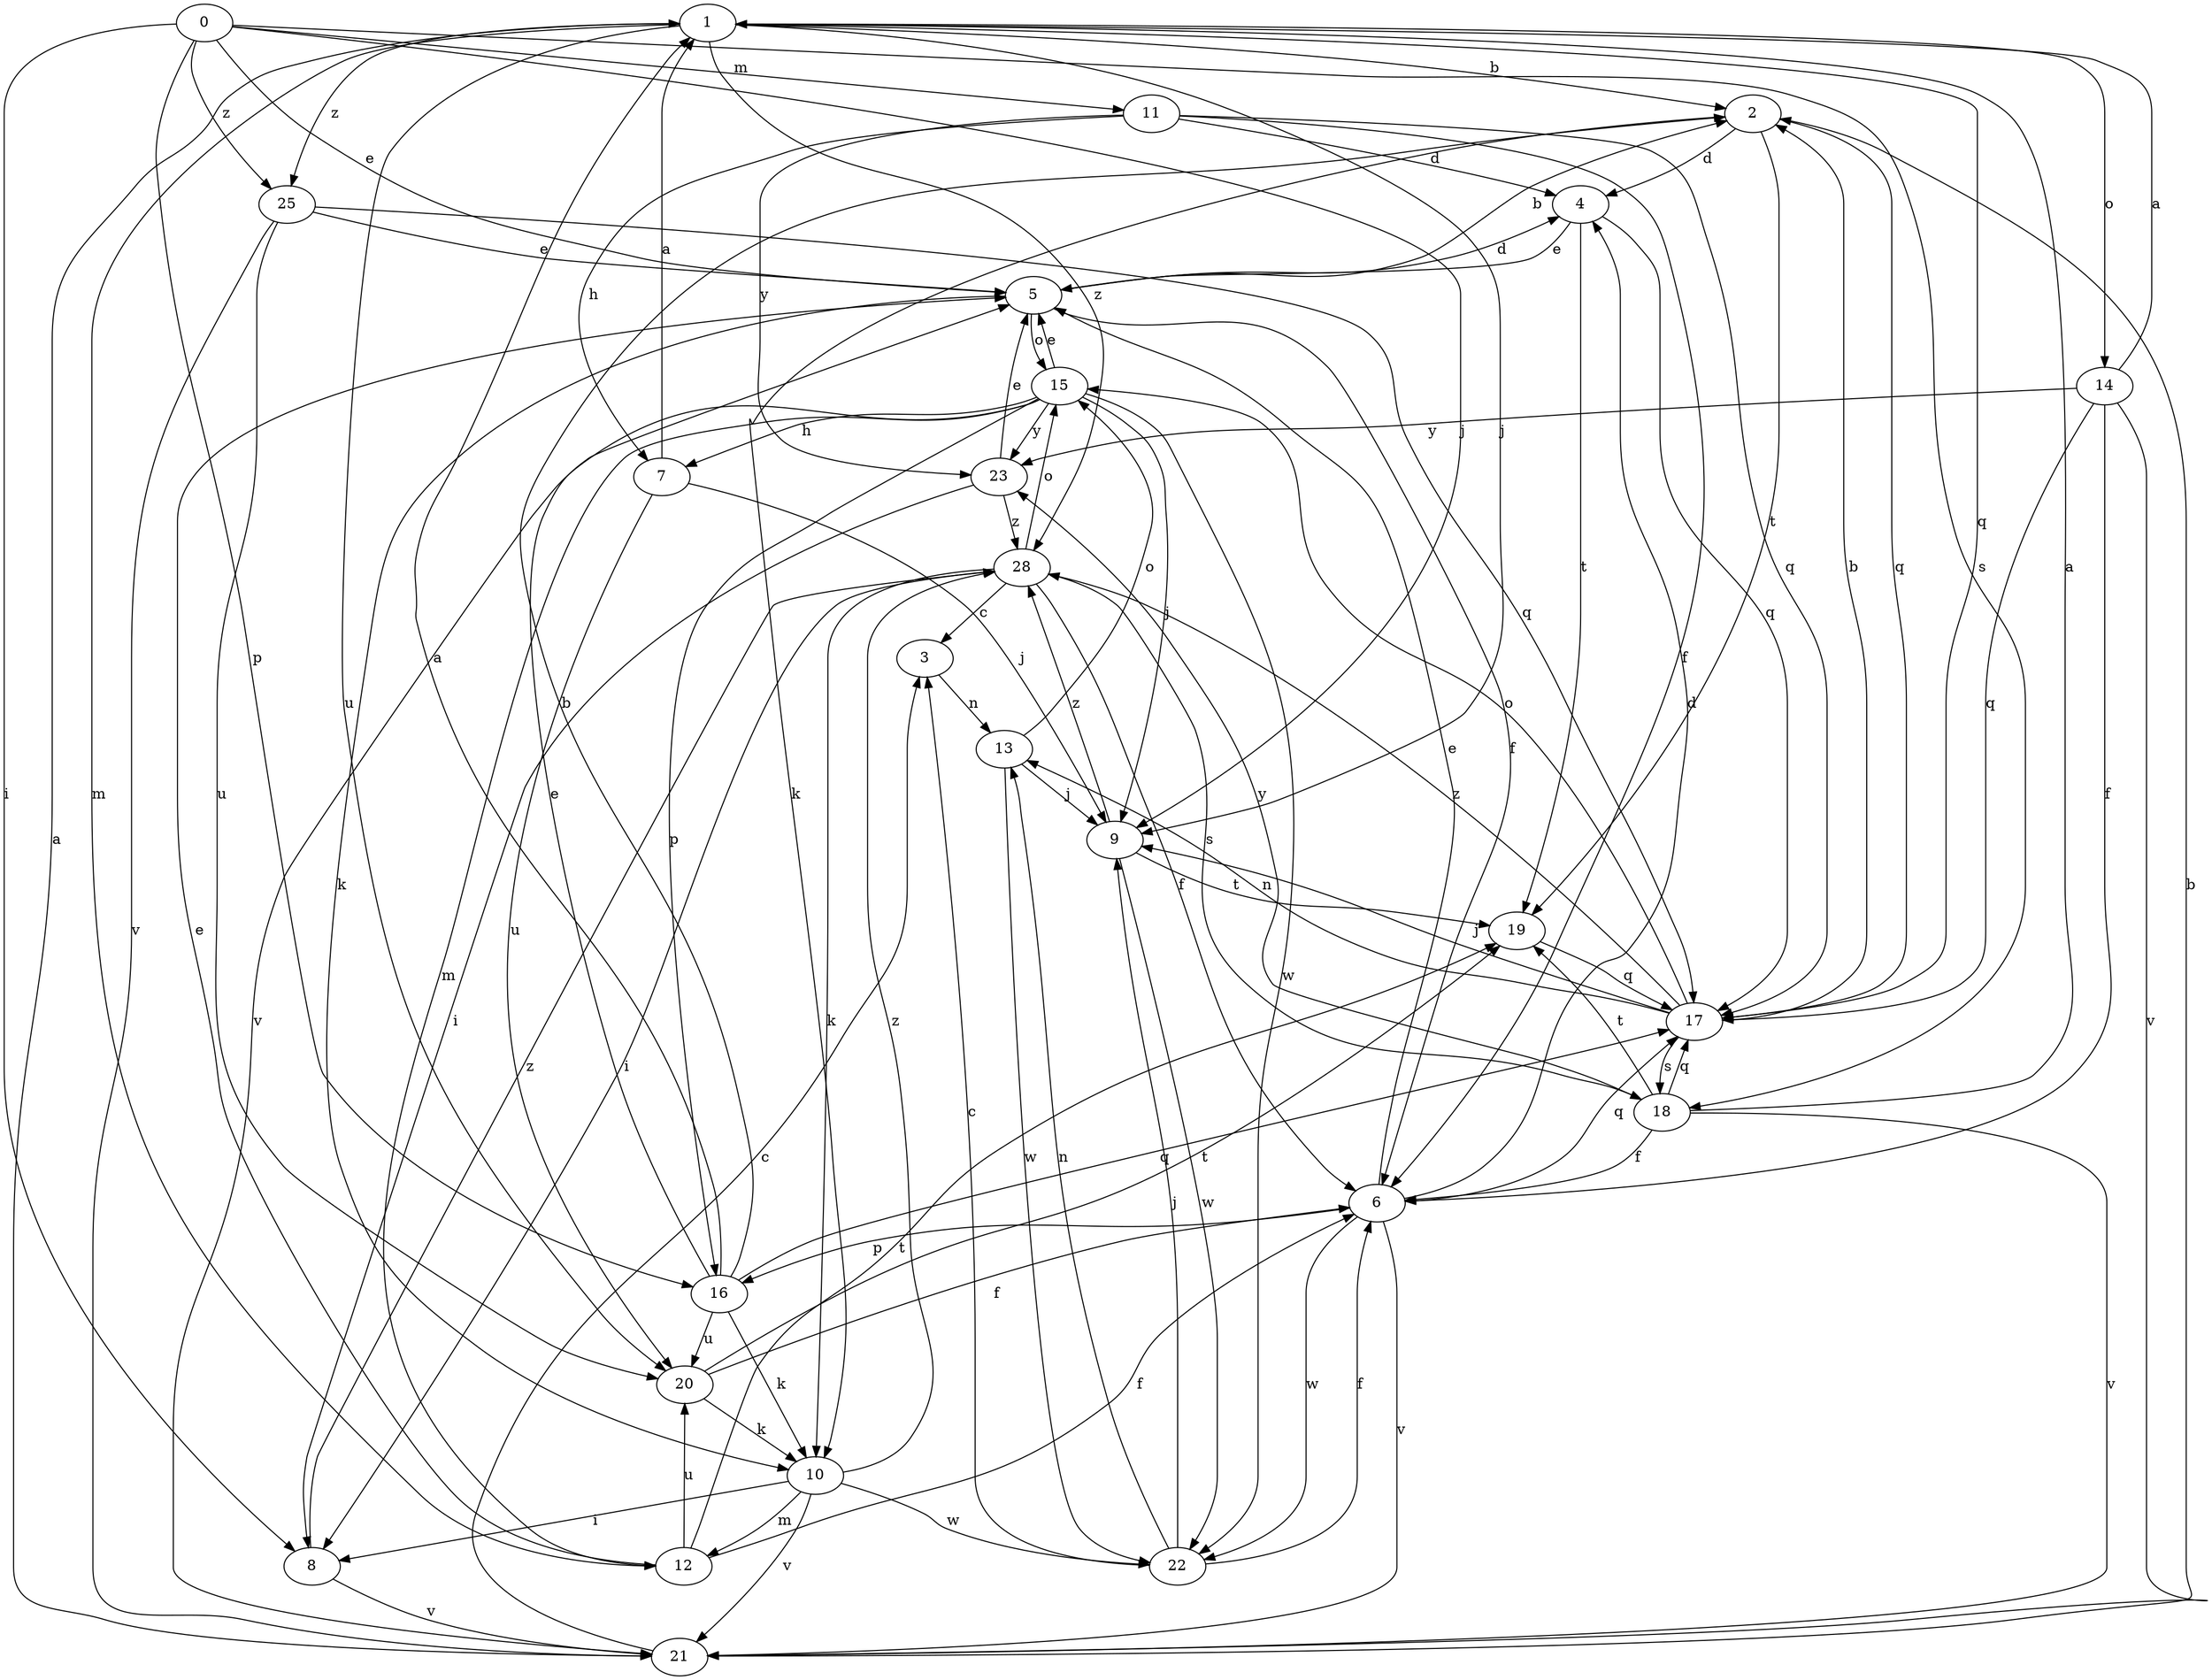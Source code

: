 strict digraph  {
1;
2;
3;
4;
5;
6;
7;
8;
9;
10;
11;
12;
13;
14;
15;
0;
16;
17;
18;
19;
20;
21;
22;
23;
25;
28;
1 -> 2  [label=b];
1 -> 9  [label=j];
1 -> 12  [label=m];
1 -> 14  [label=o];
1 -> 17  [label=q];
1 -> 20  [label=u];
1 -> 25  [label=z];
1 -> 28  [label=z];
2 -> 4  [label=d];
2 -> 10  [label=k];
2 -> 17  [label=q];
2 -> 19  [label=t];
3 -> 13  [label=n];
4 -> 5  [label=e];
4 -> 17  [label=q];
4 -> 19  [label=t];
5 -> 2  [label=b];
5 -> 4  [label=d];
5 -> 6  [label=f];
5 -> 10  [label=k];
5 -> 15  [label=o];
6 -> 4  [label=d];
6 -> 5  [label=e];
6 -> 16  [label=p];
6 -> 17  [label=q];
6 -> 21  [label=v];
6 -> 22  [label=w];
7 -> 1  [label=a];
7 -> 9  [label=j];
7 -> 20  [label=u];
8 -> 21  [label=v];
8 -> 28  [label=z];
9 -> 19  [label=t];
9 -> 22  [label=w];
9 -> 28  [label=z];
10 -> 8  [label=i];
10 -> 12  [label=m];
10 -> 21  [label=v];
10 -> 22  [label=w];
10 -> 28  [label=z];
11 -> 4  [label=d];
11 -> 6  [label=f];
11 -> 7  [label=h];
11 -> 17  [label=q];
11 -> 23  [label=y];
12 -> 5  [label=e];
12 -> 6  [label=f];
12 -> 19  [label=t];
12 -> 20  [label=u];
13 -> 9  [label=j];
13 -> 15  [label=o];
13 -> 22  [label=w];
14 -> 1  [label=a];
14 -> 6  [label=f];
14 -> 17  [label=q];
14 -> 21  [label=v];
14 -> 23  [label=y];
15 -> 5  [label=e];
15 -> 7  [label=h];
15 -> 9  [label=j];
15 -> 12  [label=m];
15 -> 16  [label=p];
15 -> 21  [label=v];
15 -> 22  [label=w];
15 -> 23  [label=y];
0 -> 5  [label=e];
0 -> 8  [label=i];
0 -> 9  [label=j];
0 -> 11  [label=m];
0 -> 16  [label=p];
0 -> 18  [label=s];
0 -> 25  [label=z];
16 -> 1  [label=a];
16 -> 2  [label=b];
16 -> 5  [label=e];
16 -> 10  [label=k];
16 -> 17  [label=q];
16 -> 20  [label=u];
17 -> 2  [label=b];
17 -> 9  [label=j];
17 -> 13  [label=n];
17 -> 15  [label=o];
17 -> 18  [label=s];
17 -> 28  [label=z];
18 -> 1  [label=a];
18 -> 6  [label=f];
18 -> 17  [label=q];
18 -> 19  [label=t];
18 -> 21  [label=v];
18 -> 23  [label=y];
19 -> 17  [label=q];
20 -> 6  [label=f];
20 -> 10  [label=k];
20 -> 19  [label=t];
21 -> 1  [label=a];
21 -> 2  [label=b];
21 -> 3  [label=c];
22 -> 3  [label=c];
22 -> 6  [label=f];
22 -> 9  [label=j];
22 -> 13  [label=n];
23 -> 5  [label=e];
23 -> 8  [label=i];
23 -> 28  [label=z];
25 -> 5  [label=e];
25 -> 17  [label=q];
25 -> 20  [label=u];
25 -> 21  [label=v];
28 -> 3  [label=c];
28 -> 6  [label=f];
28 -> 8  [label=i];
28 -> 10  [label=k];
28 -> 15  [label=o];
28 -> 18  [label=s];
}
